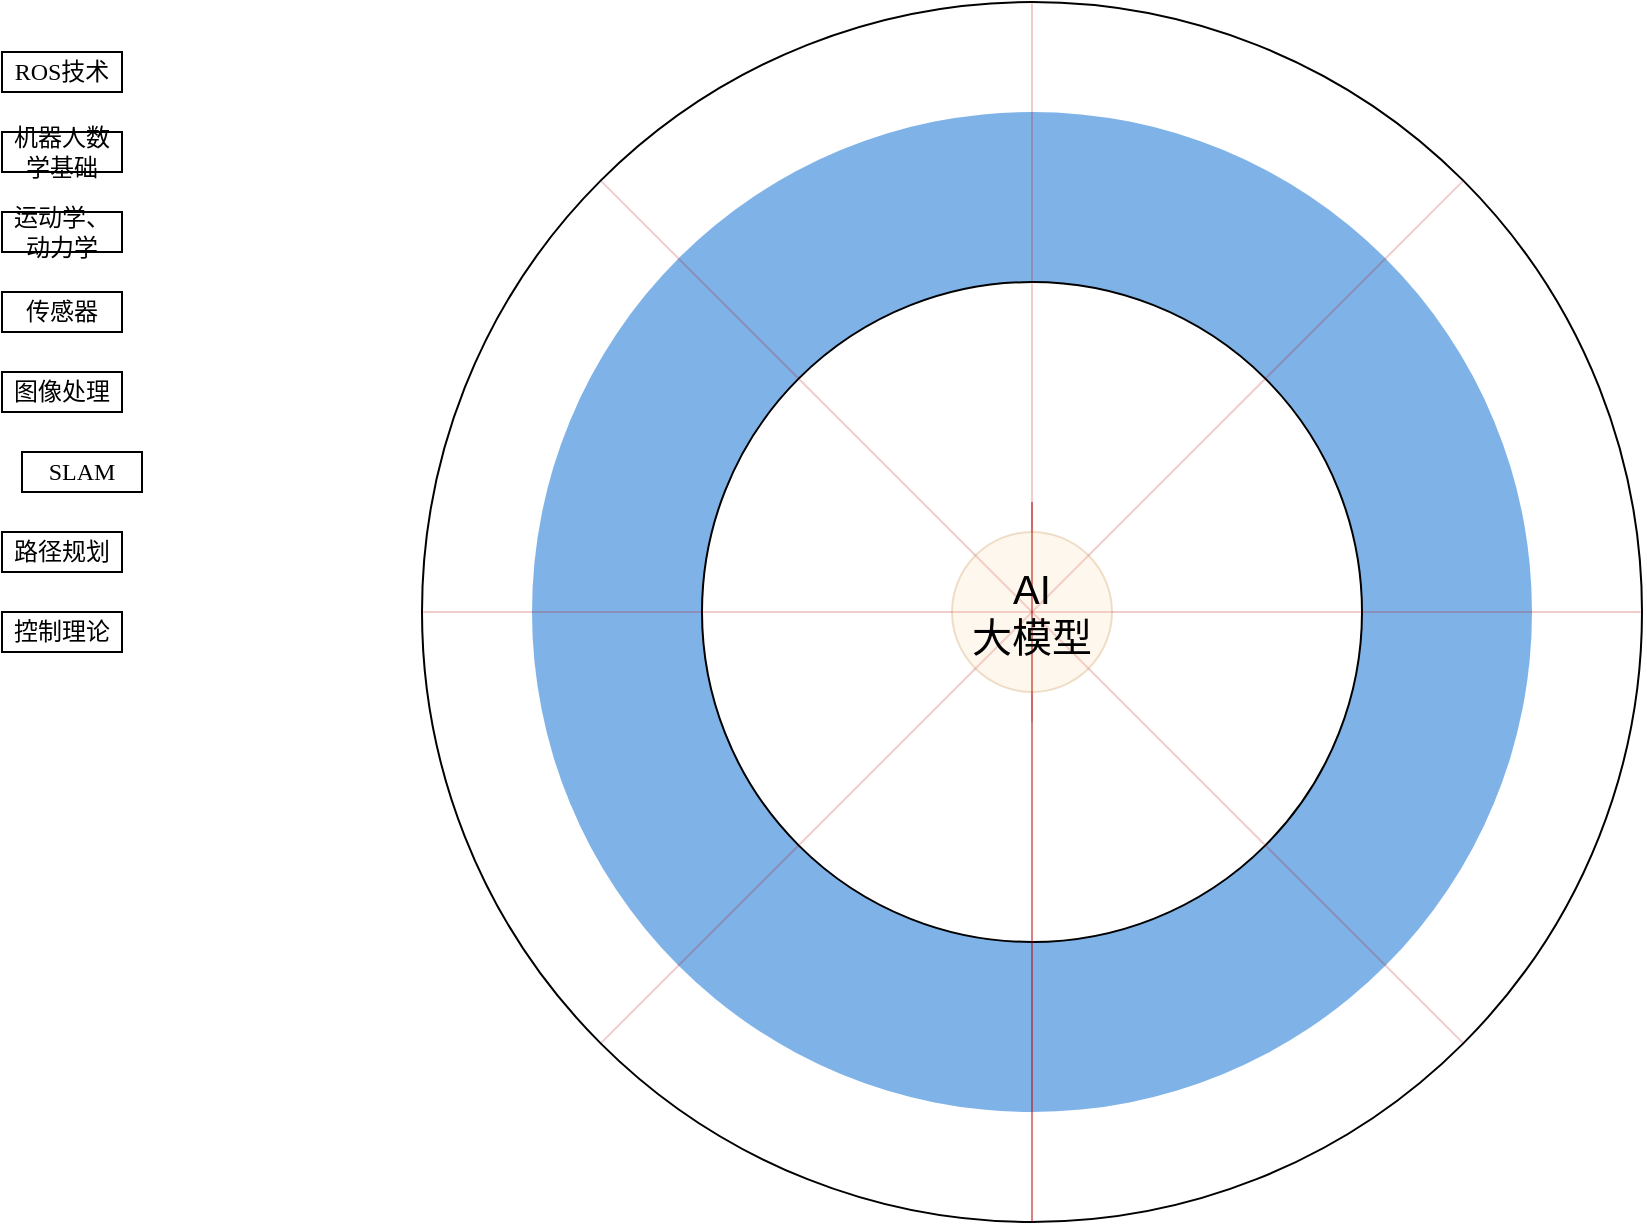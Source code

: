 <mxfile version="26.0.11">
  <diagram name="Page-1" id="3e8102d1-ef87-2e61-34e1-82d9a586fe2e">
    <mxGraphModel dx="1370" dy="786" grid="1" gridSize="10" guides="1" tooltips="1" connect="1" arrows="1" fold="1" page="1" pageScale="1" pageWidth="1100" pageHeight="850" background="none" math="0" shadow="0">
      <root>
        <mxCell id="0" />
        <mxCell id="1" parent="0" />
        <mxCell id="kgX0nDSww72TRnQ_sGR9-2" value="" style="ellipse;whiteSpace=wrap;html=1;aspect=fixed;" vertex="1" parent="1">
          <mxGeometry x="240" y="55" width="610" height="610" as="geometry" />
        </mxCell>
        <mxCell id="70666756c84bb93c-1" value="" style="ellipse;whiteSpace=wrap;html=1;rounded=0;shadow=0;comic=0;strokeWidth=1;fontFamily=Verdana;fontSize=14;strokeColor=none;fillColor=#0069D1;opacity=50;" parent="1" vertex="1">
          <mxGeometry x="295" y="110" width="500" height="500" as="geometry" />
        </mxCell>
        <mxCell id="kgX0nDSww72TRnQ_sGR9-16" value="" style="ellipse;whiteSpace=wrap;html=1;aspect=fixed;" vertex="1" parent="1">
          <mxGeometry x="380" y="195" width="330" height="330" as="geometry" />
        </mxCell>
        <mxCell id="kgX0nDSww72TRnQ_sGR9-15" value="" style="endArrow=none;html=1;rounded=0;entryX=0.5;entryY=0;entryDx=0;entryDy=0;opacity=50;fillColor=#e51400;strokeColor=#B20000;exitX=0.5;exitY=1;exitDx=0;exitDy=0;" edge="1" parent="1" source="kgX0nDSww72TRnQ_sGR9-2">
          <mxGeometry width="50" height="50" relative="1" as="geometry">
            <mxPoint x="545" y="665" as="sourcePoint" />
            <mxPoint x="545" y="305" as="targetPoint" />
          </mxGeometry>
        </mxCell>
        <mxCell id="kgX0nDSww72TRnQ_sGR9-6" value="" style="endArrow=none;html=1;rounded=0;entryX=1;entryY=0;entryDx=0;entryDy=0;opacity=20;fillColor=#e51400;strokeColor=#B20000;exitX=0;exitY=1;exitDx=0;exitDy=0;" edge="1" parent="1" source="kgX0nDSww72TRnQ_sGR9-2" target="kgX0nDSww72TRnQ_sGR9-2">
          <mxGeometry width="50" height="50" relative="1" as="geometry">
            <mxPoint x="545" y="360" as="sourcePoint" />
            <mxPoint x="590" y="310" as="targetPoint" />
          </mxGeometry>
        </mxCell>
        <mxCell id="kgX0nDSww72TRnQ_sGR9-12" value="" style="endArrow=none;html=1;rounded=0;entryX=0.5;entryY=0;entryDx=0;entryDy=0;opacity=20;fillColor=#e51400;strokeColor=#B20000;exitX=0.5;exitY=1;exitDx=0;exitDy=0;" edge="1" parent="1" target="kgX0nDSww72TRnQ_sGR9-2">
          <mxGeometry width="50" height="50" relative="1" as="geometry">
            <mxPoint x="545" y="415" as="sourcePoint" />
            <mxPoint x="809" y="204" as="targetPoint" />
          </mxGeometry>
        </mxCell>
        <mxCell id="kgX0nDSww72TRnQ_sGR9-13" value="" style="endArrow=none;html=1;rounded=0;entryX=0;entryY=0;entryDx=0;entryDy=0;opacity=20;fillColor=#e51400;strokeColor=#B20000;exitX=1;exitY=1;exitDx=0;exitDy=0;" edge="1" parent="1" source="kgX0nDSww72TRnQ_sGR9-2" target="kgX0nDSww72TRnQ_sGR9-2">
          <mxGeometry width="50" height="50" relative="1" as="geometry">
            <mxPoint x="540" y="360" as="sourcePoint" />
            <mxPoint x="819" y="214" as="targetPoint" />
          </mxGeometry>
        </mxCell>
        <mxCell id="kgX0nDSww72TRnQ_sGR9-7" value="" style="endArrow=none;html=1;rounded=0;entryX=1;entryY=0.5;entryDx=0;entryDy=0;opacity=20;fillColor=#e51400;strokeColor=#B20000;exitX=0;exitY=0.5;exitDx=0;exitDy=0;" edge="1" parent="1" source="kgX0nDSww72TRnQ_sGR9-2" target="kgX0nDSww72TRnQ_sGR9-2">
          <mxGeometry width="50" height="50" relative="1" as="geometry">
            <mxPoint x="545" y="360" as="sourcePoint" />
            <mxPoint x="759" y="154" as="targetPoint" />
          </mxGeometry>
        </mxCell>
        <mxCell id="kgX0nDSww72TRnQ_sGR9-17" value="AI&lt;div&gt;大模型&lt;/div&gt;" style="ellipse;whiteSpace=wrap;html=1;aspect=fixed;fontSize=20;fillColor=#fad7ac;strokeColor=#b46504;opacity=20;" vertex="1" parent="1">
          <mxGeometry x="505" y="320" width="80" height="80" as="geometry" />
        </mxCell>
        <mxCell id="kgX0nDSww72TRnQ_sGR9-22" value="&lt;span style=&quot;font-family: 宋体; text-align: justify;&quot;&gt;ROS技术&lt;/span&gt;" style="rounded=0;whiteSpace=wrap;html=1;" vertex="1" parent="1">
          <mxGeometry x="30" y="80" width="60" height="20" as="geometry" />
        </mxCell>
        <mxCell id="kgX0nDSww72TRnQ_sGR9-24" value="&lt;span style=&quot;font-family: 宋体; text-align: justify;&quot;&gt;机器人数学基础&lt;/span&gt;" style="rounded=0;whiteSpace=wrap;html=1;" vertex="1" parent="1">
          <mxGeometry x="30" y="120" width="60" height="20" as="geometry" />
        </mxCell>
        <mxCell id="kgX0nDSww72TRnQ_sGR9-25" value="&lt;span style=&quot;font-family: 宋体; text-align: justify;&quot;&gt;运动学、动力学&lt;/span&gt;" style="rounded=0;whiteSpace=wrap;html=1;" vertex="1" parent="1">
          <mxGeometry x="30" y="160" width="60" height="20" as="geometry" />
        </mxCell>
        <mxCell id="kgX0nDSww72TRnQ_sGR9-26" value="&lt;span style=&quot;font-family: 宋体; text-align: justify;&quot;&gt;传感器&lt;/span&gt;" style="rounded=0;whiteSpace=wrap;html=1;" vertex="1" parent="1">
          <mxGeometry x="30" y="200" width="60" height="20" as="geometry" />
        </mxCell>
        <mxCell id="kgX0nDSww72TRnQ_sGR9-27" value="&lt;span style=&quot;font-family: 宋体; text-align: justify;&quot;&gt;图像处理&lt;/span&gt;" style="rounded=0;whiteSpace=wrap;html=1;" vertex="1" parent="1">
          <mxGeometry x="30" y="240" width="60" height="20" as="geometry" />
        </mxCell>
        <mxCell id="kgX0nDSww72TRnQ_sGR9-28" value="&lt;span style=&quot;font-family: 宋体; text-align: justify;&quot;&gt;路径规划&lt;/span&gt;" style="rounded=0;whiteSpace=wrap;html=1;" vertex="1" parent="1">
          <mxGeometry x="30" y="320" width="60" height="20" as="geometry" />
        </mxCell>
        <mxCell id="kgX0nDSww72TRnQ_sGR9-30" value="&lt;span style=&quot;font-family: 宋体; text-align: justify;&quot;&gt;控制理论&lt;/span&gt;" style="rounded=0;whiteSpace=wrap;html=1;" vertex="1" parent="1">
          <mxGeometry x="30" y="360" width="60" height="20" as="geometry" />
        </mxCell>
        <mxCell id="kgX0nDSww72TRnQ_sGR9-31" value="&lt;span style=&quot;font-family: 宋体; text-align: justify;&quot;&gt;SLAM&lt;/span&gt;" style="rounded=0;whiteSpace=wrap;html=1;" vertex="1" parent="1">
          <mxGeometry x="40" y="280" width="60" height="20" as="geometry" />
        </mxCell>
      </root>
    </mxGraphModel>
  </diagram>
</mxfile>
